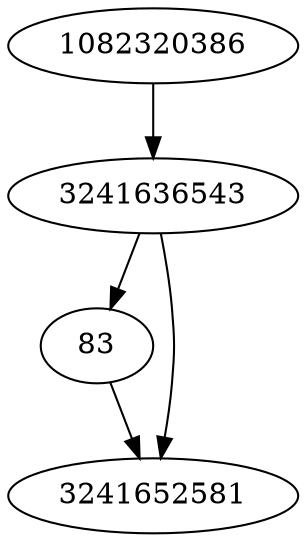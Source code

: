 strict digraph  {
1082320386;
83;
3241652581;
3241636543;
1082320386 -> 3241636543;
83 -> 3241652581;
3241636543 -> 3241652581;
3241636543 -> 83;
}
